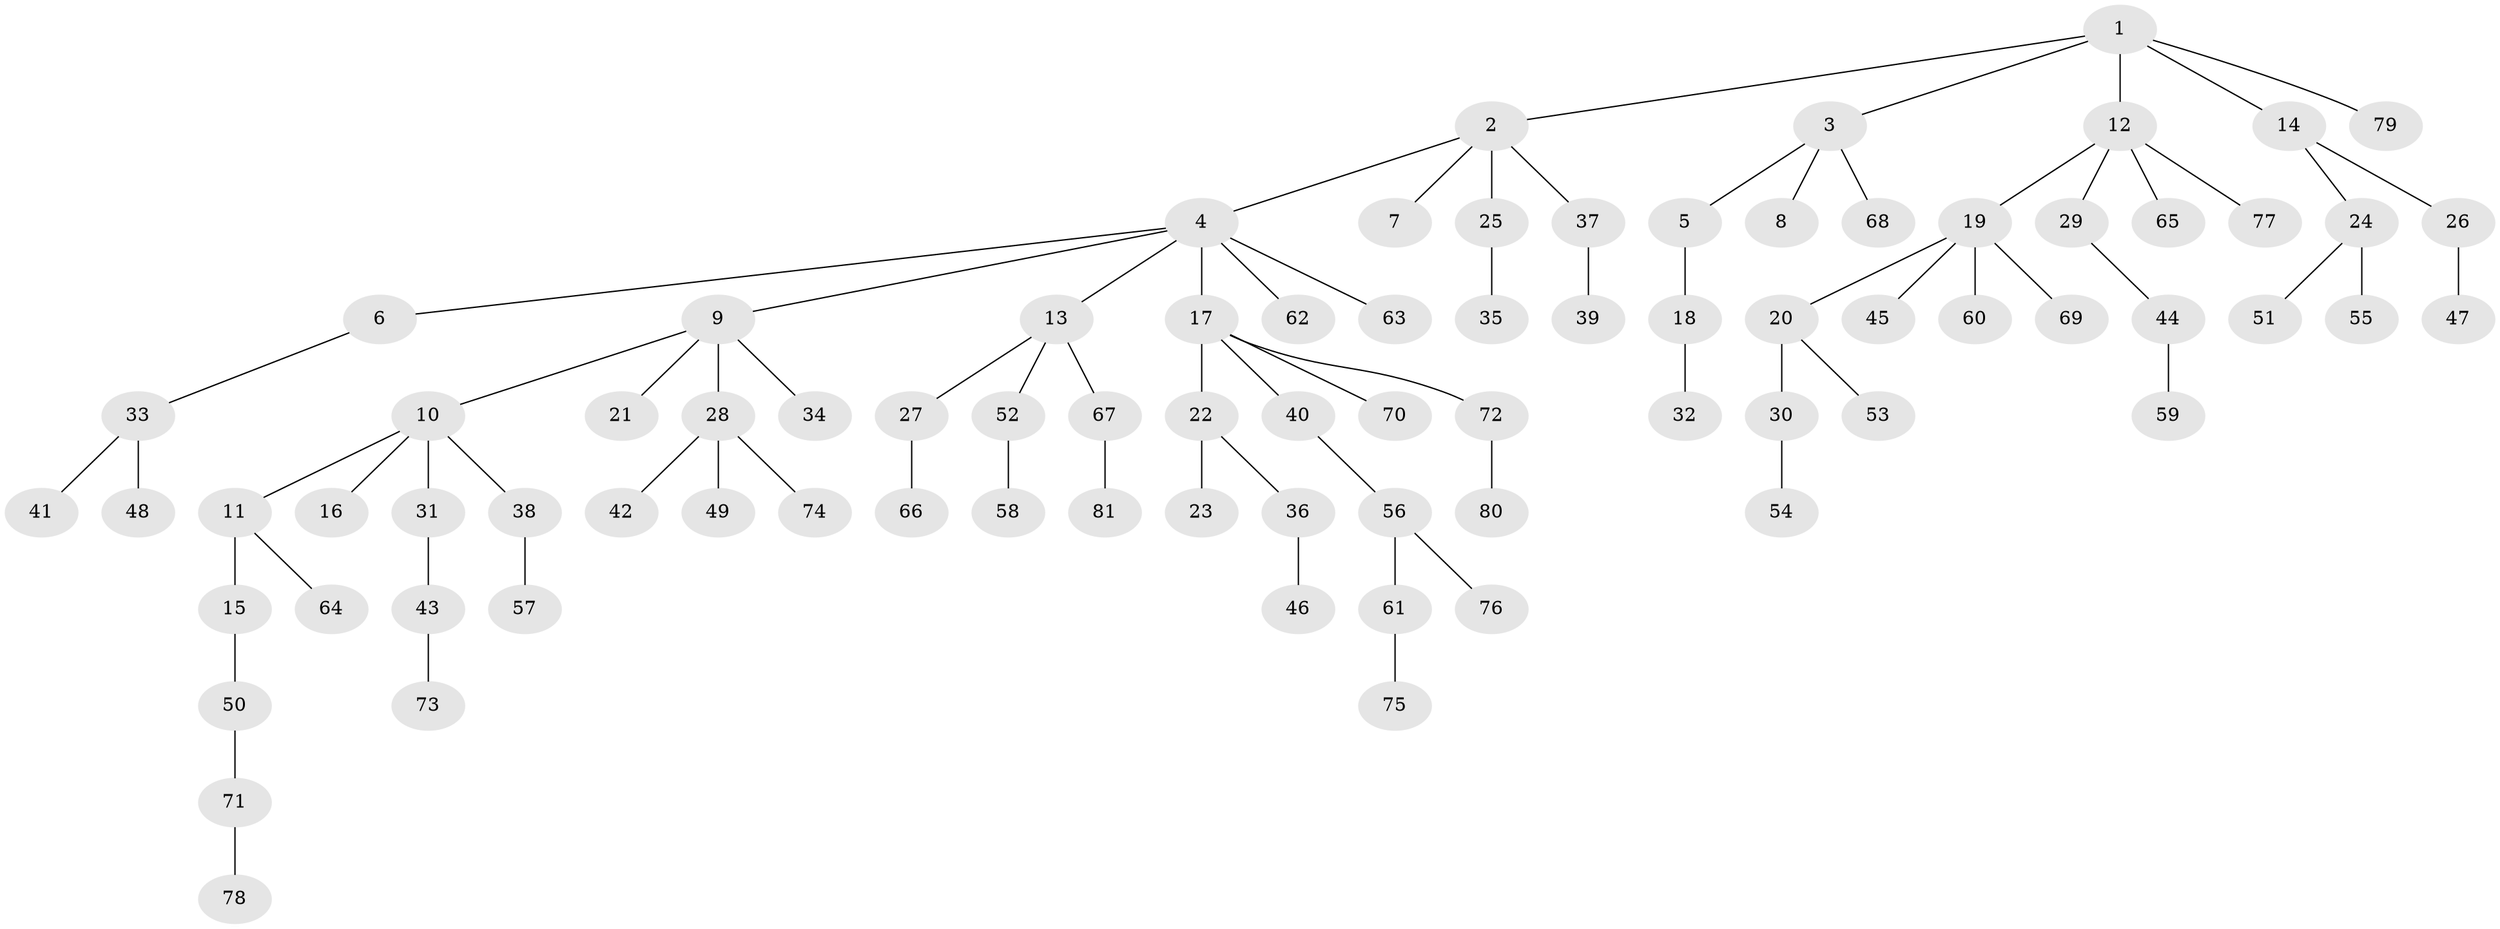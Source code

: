 // coarse degree distribution, {8: 0.037037037037037035, 5: 0.037037037037037035, 4: 0.05555555555555555, 7: 0.018518518518518517, 1: 0.6111111111111112, 2: 0.2037037037037037, 3: 0.037037037037037035}
// Generated by graph-tools (version 1.1) at 2025/24/03/03/25 07:24:07]
// undirected, 81 vertices, 80 edges
graph export_dot {
graph [start="1"]
  node [color=gray90,style=filled];
  1;
  2;
  3;
  4;
  5;
  6;
  7;
  8;
  9;
  10;
  11;
  12;
  13;
  14;
  15;
  16;
  17;
  18;
  19;
  20;
  21;
  22;
  23;
  24;
  25;
  26;
  27;
  28;
  29;
  30;
  31;
  32;
  33;
  34;
  35;
  36;
  37;
  38;
  39;
  40;
  41;
  42;
  43;
  44;
  45;
  46;
  47;
  48;
  49;
  50;
  51;
  52;
  53;
  54;
  55;
  56;
  57;
  58;
  59;
  60;
  61;
  62;
  63;
  64;
  65;
  66;
  67;
  68;
  69;
  70;
  71;
  72;
  73;
  74;
  75;
  76;
  77;
  78;
  79;
  80;
  81;
  1 -- 2;
  1 -- 3;
  1 -- 12;
  1 -- 14;
  1 -- 79;
  2 -- 4;
  2 -- 7;
  2 -- 25;
  2 -- 37;
  3 -- 5;
  3 -- 8;
  3 -- 68;
  4 -- 6;
  4 -- 9;
  4 -- 13;
  4 -- 17;
  4 -- 62;
  4 -- 63;
  5 -- 18;
  6 -- 33;
  9 -- 10;
  9 -- 21;
  9 -- 28;
  9 -- 34;
  10 -- 11;
  10 -- 16;
  10 -- 31;
  10 -- 38;
  11 -- 15;
  11 -- 64;
  12 -- 19;
  12 -- 29;
  12 -- 65;
  12 -- 77;
  13 -- 27;
  13 -- 52;
  13 -- 67;
  14 -- 24;
  14 -- 26;
  15 -- 50;
  17 -- 22;
  17 -- 40;
  17 -- 70;
  17 -- 72;
  18 -- 32;
  19 -- 20;
  19 -- 45;
  19 -- 60;
  19 -- 69;
  20 -- 30;
  20 -- 53;
  22 -- 23;
  22 -- 36;
  24 -- 51;
  24 -- 55;
  25 -- 35;
  26 -- 47;
  27 -- 66;
  28 -- 42;
  28 -- 49;
  28 -- 74;
  29 -- 44;
  30 -- 54;
  31 -- 43;
  33 -- 41;
  33 -- 48;
  36 -- 46;
  37 -- 39;
  38 -- 57;
  40 -- 56;
  43 -- 73;
  44 -- 59;
  50 -- 71;
  52 -- 58;
  56 -- 61;
  56 -- 76;
  61 -- 75;
  67 -- 81;
  71 -- 78;
  72 -- 80;
}
